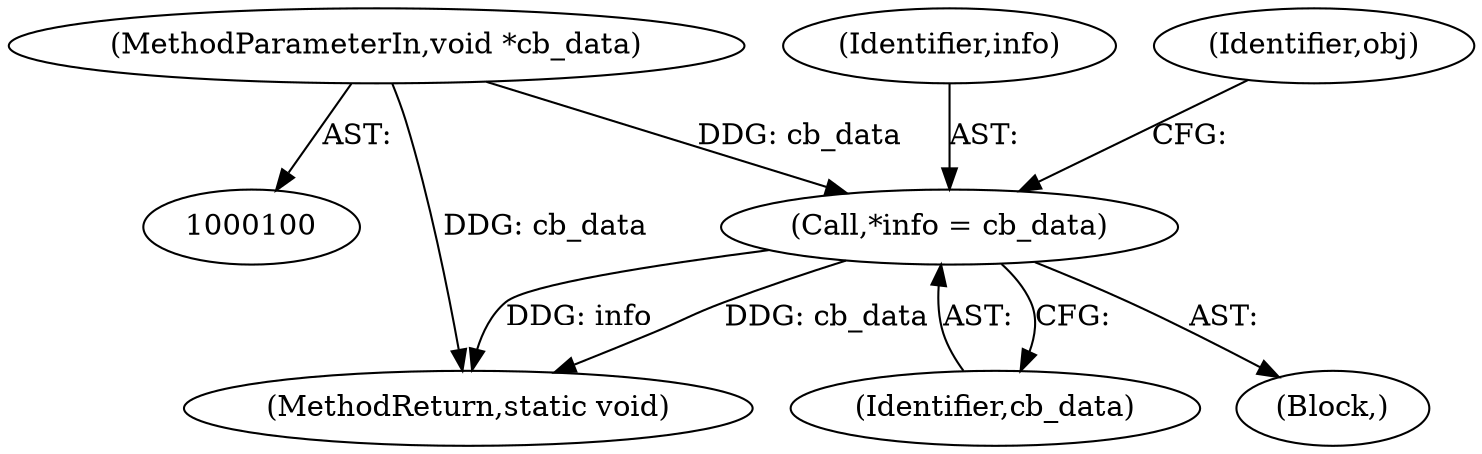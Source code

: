 digraph "0_git_de1e67d0703894cb6ea782e36abb63976ab07e60_1@pointer" {
"1000104" [label="(MethodParameterIn,void *cb_data)"];
"1000107" [label="(Call,*info = cb_data)"];
"1000107" [label="(Call,*info = cb_data)"];
"1000108" [label="(Identifier,info)"];
"1000109" [label="(Identifier,cb_data)"];
"1000104" [label="(MethodParameterIn,void *cb_data)"];
"1000153" [label="(MethodReturn,static void)"];
"1000105" [label="(Block,)"];
"1000114" [label="(Identifier,obj)"];
"1000104" -> "1000100"  [label="AST: "];
"1000104" -> "1000153"  [label="DDG: cb_data"];
"1000104" -> "1000107"  [label="DDG: cb_data"];
"1000107" -> "1000105"  [label="AST: "];
"1000107" -> "1000109"  [label="CFG: "];
"1000108" -> "1000107"  [label="AST: "];
"1000109" -> "1000107"  [label="AST: "];
"1000114" -> "1000107"  [label="CFG: "];
"1000107" -> "1000153"  [label="DDG: info"];
"1000107" -> "1000153"  [label="DDG: cb_data"];
}
